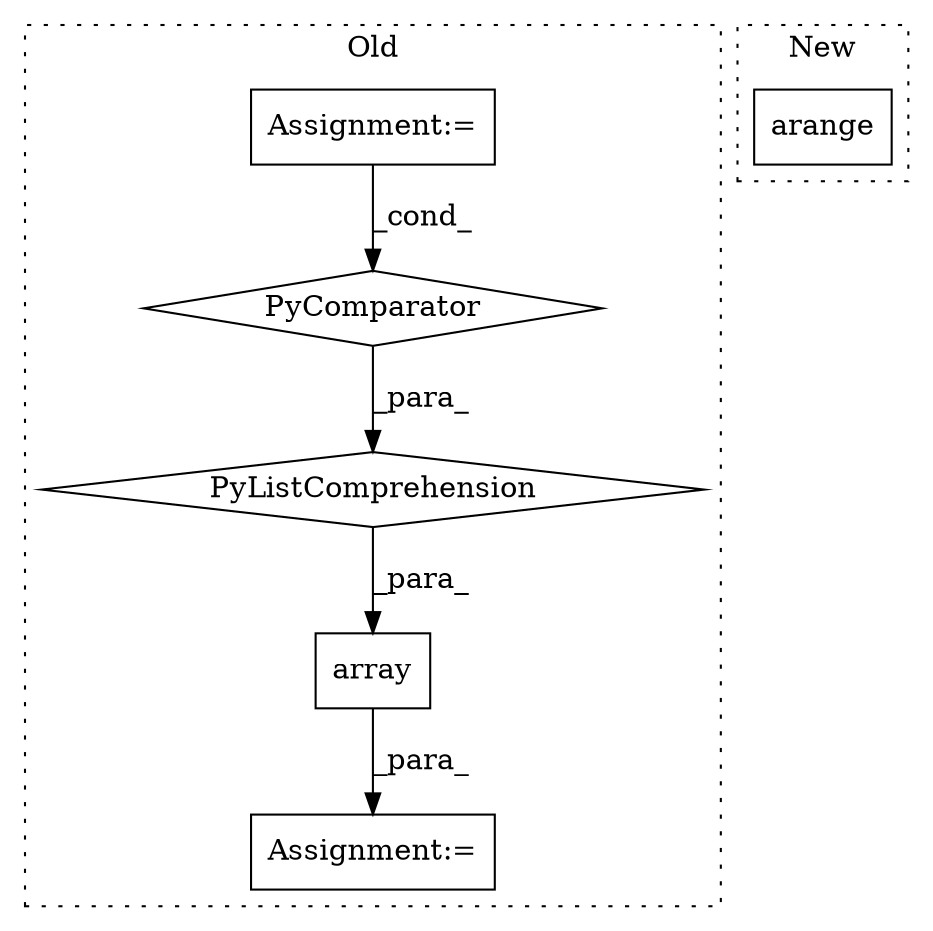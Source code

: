 digraph G {
subgraph cluster0 {
1 [label="PyComparator" a="113" s="3247" l="43" shape="diamond"];
3 [label="Assignment:=" a="7" s="3247" l="43" shape="box"];
4 [label="PyListComprehension" a="109" s="3120" l="178" shape="diamond"];
5 [label="Assignment:=" a="7" s="3315" l="1" shape="box"];
6 [label="array" a="32" s="3322,3343" l="6,1" shape="box"];
label = "Old";
style="dotted";
}
subgraph cluster1 {
2 [label="arange" a="32" s="3167,3188" l="7,1" shape="box"];
label = "New";
style="dotted";
}
1 -> 4 [label="_para_"];
3 -> 1 [label="_cond_"];
4 -> 6 [label="_para_"];
6 -> 5 [label="_para_"];
}
